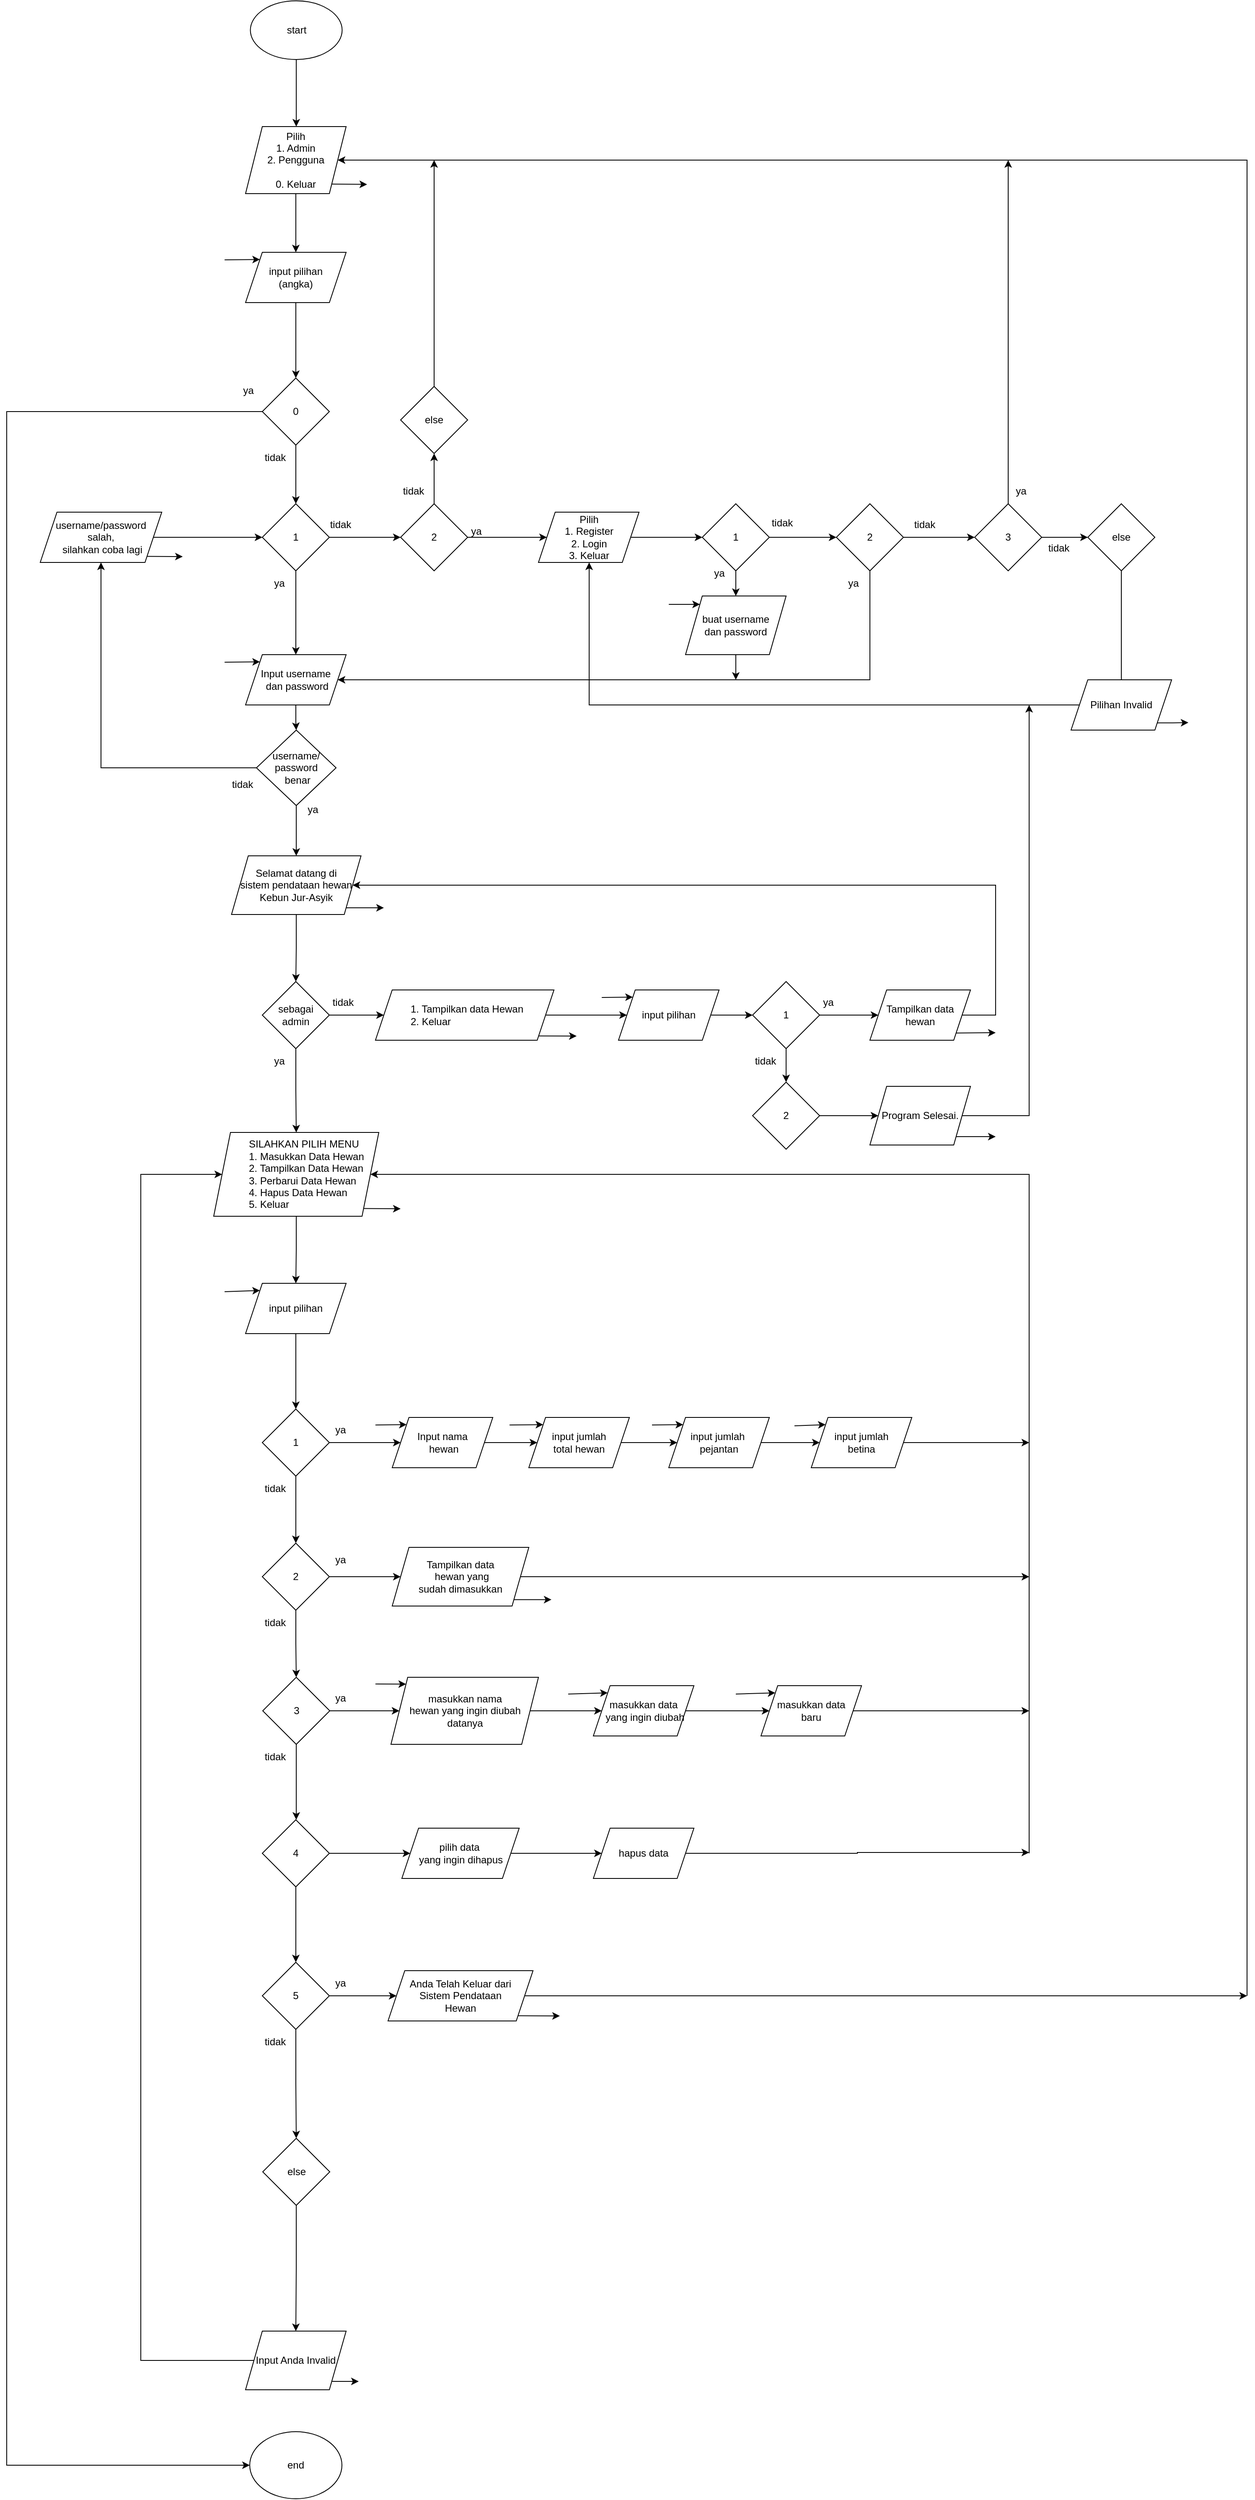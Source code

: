 <mxfile version="24.7.17">
  <diagram name="Page-1" id="kkflHRJkbuxvvdrmPZgk">
    <mxGraphModel dx="2150" dy="2135" grid="1" gridSize="10" guides="1" tooltips="1" connect="1" arrows="1" fold="1" page="1" pageScale="1" pageWidth="850" pageHeight="1100" math="0" shadow="0">
      <root>
        <mxCell id="0" />
        <mxCell id="1" parent="0" />
        <mxCell id="dtfhshL-D1OWp4Bj5PZu-5" value="" style="edgeStyle=orthogonalEdgeStyle;rounded=0;orthogonalLoop=1;jettySize=auto;html=1;exitX=1;exitY=0.5;exitDx=0;exitDy=0;entryX=0;entryY=0.5;entryDx=0;entryDy=0;" parent="1" source="dtfhshL-D1OWp4Bj5PZu-15" target="C1_euyFeqPWgibXLm8NW-5" edge="1">
          <mxGeometry relative="1" as="geometry">
            <mxPoint x="465.5" y="160" as="sourcePoint" />
            <mxPoint x="580" y="190" as="targetPoint" />
          </mxGeometry>
        </mxCell>
        <mxCell id="dtfhshL-D1OWp4Bj5PZu-14" value="" style="edgeStyle=orthogonalEdgeStyle;rounded=0;orthogonalLoop=1;jettySize=auto;html=1;" parent="1" source="dtfhshL-D1OWp4Bj5PZu-8" target="dtfhshL-D1OWp4Bj5PZu-13" edge="1">
          <mxGeometry relative="1" as="geometry" />
        </mxCell>
        <mxCell id="dtfhshL-D1OWp4Bj5PZu-8" value="Input username&lt;div&gt;&lt;span style=&quot;background-color: initial;&quot;&gt;&amp;nbsp;dan password&lt;/span&gt;&lt;br&gt;&lt;/div&gt;" style="shape=parallelogram;perimeter=parallelogramPerimeter;whiteSpace=wrap;html=1;fixedSize=1;" parent="1" vertex="1">
          <mxGeometry x="365" y="-120" width="120" height="60" as="geometry" />
        </mxCell>
        <mxCell id="dtfhshL-D1OWp4Bj5PZu-9" value="" style="endArrow=classic;html=1;rounded=0;exitX=0.5;exitY=1;exitDx=0;exitDy=0;" parent="1" source="dtfhshL-D1OWp4Bj5PZu-15" target="dtfhshL-D1OWp4Bj5PZu-8" edge="1">
          <mxGeometry width="50" height="50" relative="1" as="geometry">
            <mxPoint x="425.5" y="200" as="sourcePoint" />
            <mxPoint x="450" y="190" as="targetPoint" />
          </mxGeometry>
        </mxCell>
        <mxCell id="dtfhshL-D1OWp4Bj5PZu-10" value="tidak" style="text;html=1;align=center;verticalAlign=middle;resizable=0;points=[];autosize=1;strokeColor=none;fillColor=none;" parent="1" vertex="1">
          <mxGeometry x="452.5" y="-290" width="50" height="30" as="geometry" />
        </mxCell>
        <mxCell id="dtfhshL-D1OWp4Bj5PZu-12" value="" style="endArrow=classic;html=1;rounded=0;entryX=0;entryY=0;entryDx=0;entryDy=0;" parent="1" target="dtfhshL-D1OWp4Bj5PZu-8" edge="1">
          <mxGeometry width="50" height="50" relative="1" as="geometry">
            <mxPoint x="340" y="-111" as="sourcePoint" />
            <mxPoint x="370" y="270" as="targetPoint" />
          </mxGeometry>
        </mxCell>
        <mxCell id="dtfhshL-D1OWp4Bj5PZu-13" value="username/&lt;div&gt;&lt;span style=&quot;background-color: initial;&quot;&gt;password&lt;/span&gt;&lt;/div&gt;&lt;div&gt;&lt;span style=&quot;background-color: initial;&quot;&gt;&amp;nbsp;benar&lt;/span&gt;&lt;/div&gt;" style="rhombus;whiteSpace=wrap;html=1;" parent="1" vertex="1">
          <mxGeometry x="378" y="-30" width="95" height="90" as="geometry" />
        </mxCell>
        <mxCell id="dtfhshL-D1OWp4Bj5PZu-16" value="ya" style="text;html=1;align=center;verticalAlign=middle;resizable=0;points=[];autosize=1;strokeColor=none;fillColor=none;" parent="1" vertex="1">
          <mxGeometry x="385" y="-220" width="40" height="30" as="geometry" />
        </mxCell>
        <mxCell id="yA7HZ91JMAjYLebNQA0N-108" style="edgeStyle=elbowEdgeStyle;rounded=0;orthogonalLoop=1;jettySize=auto;html=1;exitX=0.5;exitY=1;exitDx=0;exitDy=0;" parent="1" source="dtfhshL-D1OWp4Bj5PZu-21" edge="1">
          <mxGeometry relative="1" as="geometry">
            <mxPoint x="950" y="-90" as="targetPoint" />
          </mxGeometry>
        </mxCell>
        <mxCell id="dtfhshL-D1OWp4Bj5PZu-21" value="buat username&lt;div&gt;dan password&lt;/div&gt;" style="shape=parallelogram;perimeter=parallelogramPerimeter;whiteSpace=wrap;html=1;fixedSize=1;" parent="1" vertex="1">
          <mxGeometry x="890" y="-190" width="120" height="70" as="geometry" />
        </mxCell>
        <mxCell id="yA7HZ91JMAjYLebNQA0N-27" style="edgeStyle=elbowEdgeStyle;rounded=0;orthogonalLoop=1;jettySize=auto;html=1;exitX=0.5;exitY=1;exitDx=0;exitDy=0;entryX=0.5;entryY=0;entryDx=0;entryDy=0;" parent="1" source="dtfhshL-D1OWp4Bj5PZu-24" target="yA7HZ91JMAjYLebNQA0N-24" edge="1">
          <mxGeometry relative="1" as="geometry" />
        </mxCell>
        <mxCell id="dtfhshL-D1OWp4Bj5PZu-24" value="start" style="ellipse;whiteSpace=wrap;html=1;" parent="1" vertex="1">
          <mxGeometry x="370.75" y="-900" width="109.5" height="70" as="geometry" />
        </mxCell>
        <mxCell id="dtfhshL-D1OWp4Bj5PZu-25" value="" style="endArrow=classic;html=1;rounded=0;exitX=0;exitY=0.5;exitDx=0;exitDy=0;edgeStyle=orthogonalEdgeStyle;entryX=0.5;entryY=1;entryDx=0;entryDy=0;" parent="1" source="dtfhshL-D1OWp4Bj5PZu-13" target="dtfhshL-D1OWp4Bj5PZu-34" edge="1">
          <mxGeometry width="50" height="50" relative="1" as="geometry">
            <mxPoint x="400" y="340" as="sourcePoint" />
            <mxPoint x="190" y="425" as="targetPoint" />
          </mxGeometry>
        </mxCell>
        <mxCell id="dtfhshL-D1OWp4Bj5PZu-27" value="tidak" style="text;html=1;align=center;verticalAlign=middle;resizable=0;points=[];autosize=1;strokeColor=none;fillColor=none;" parent="1" vertex="1">
          <mxGeometry x="335.5" y="20" width="50" height="30" as="geometry" />
        </mxCell>
        <mxCell id="dtfhshL-D1OWp4Bj5PZu-28" value="" style="endArrow=classic;html=1;rounded=0;exitX=0.5;exitY=1;exitDx=0;exitDy=0;entryX=0.5;entryY=0;entryDx=0;entryDy=0;" parent="1" source="dtfhshL-D1OWp4Bj5PZu-13" target="dtfhshL-D1OWp4Bj5PZu-38" edge="1">
          <mxGeometry width="50" height="50" relative="1" as="geometry">
            <mxPoint x="400" y="440" as="sourcePoint" />
            <mxPoint x="426" y="520" as="targetPoint" />
          </mxGeometry>
        </mxCell>
        <mxCell id="dtfhshL-D1OWp4Bj5PZu-29" value="ya" style="text;html=1;align=center;verticalAlign=middle;resizable=0;points=[];autosize=1;strokeColor=none;fillColor=none;" parent="1" vertex="1">
          <mxGeometry x="425" y="50" width="40" height="30" as="geometry" />
        </mxCell>
        <mxCell id="dtfhshL-D1OWp4Bj5PZu-32" value="" style="endArrow=classic;html=1;rounded=0;entryX=0;entryY=0;entryDx=0;entryDy=0;" parent="1" target="dtfhshL-D1OWp4Bj5PZu-21" edge="1">
          <mxGeometry width="50" height="50" relative="1" as="geometry">
            <mxPoint x="870" y="-180" as="sourcePoint" />
            <mxPoint x="450" y="290" as="targetPoint" />
          </mxGeometry>
        </mxCell>
        <mxCell id="dtfhshL-D1OWp4Bj5PZu-35" style="edgeStyle=orthogonalEdgeStyle;rounded=0;orthogonalLoop=1;jettySize=auto;html=1;exitX=1;exitY=0.5;exitDx=0;exitDy=0;entryX=0;entryY=0.5;entryDx=0;entryDy=0;" parent="1" source="dtfhshL-D1OWp4Bj5PZu-34" target="dtfhshL-D1OWp4Bj5PZu-15" edge="1">
          <mxGeometry relative="1" as="geometry" />
        </mxCell>
        <mxCell id="dtfhshL-D1OWp4Bj5PZu-34" value="username/password salah,&lt;div&gt;&amp;nbsp;silahkan coba lagi&lt;/div&gt;" style="shape=parallelogram;perimeter=parallelogramPerimeter;whiteSpace=wrap;html=1;fixedSize=1;" parent="1" vertex="1">
          <mxGeometry x="120" y="-290" width="145" height="60" as="geometry" />
        </mxCell>
        <mxCell id="dtfhshL-D1OWp4Bj5PZu-37" value="" style="endArrow=classic;html=1;rounded=0;exitX=1;exitY=1;exitDx=0;exitDy=0;" parent="1" source="dtfhshL-D1OWp4Bj5PZu-34" edge="1">
          <mxGeometry width="50" height="50" relative="1" as="geometry">
            <mxPoint x="400" y="340" as="sourcePoint" />
            <mxPoint x="290" y="-237" as="targetPoint" />
          </mxGeometry>
        </mxCell>
        <mxCell id="dtfhshL-D1OWp4Bj5PZu-54" style="edgeStyle=orthogonalEdgeStyle;rounded=0;orthogonalLoop=1;jettySize=auto;html=1;exitX=0.5;exitY=1;exitDx=0;exitDy=0;entryX=0.5;entryY=0;entryDx=0;entryDy=0;" parent="1" source="dtfhshL-D1OWp4Bj5PZu-38" target="dtfhshL-D1OWp4Bj5PZu-53" edge="1">
          <mxGeometry relative="1" as="geometry" />
        </mxCell>
        <mxCell id="yA7HZ91JMAjYLebNQA0N-48" style="edgeStyle=elbowEdgeStyle;rounded=0;orthogonalLoop=1;jettySize=auto;html=1;exitX=1;exitY=1;exitDx=0;exitDy=0;" parent="1" source="dtfhshL-D1OWp4Bj5PZu-38" edge="1">
          <mxGeometry relative="1" as="geometry">
            <mxPoint x="530" y="182" as="targetPoint" />
          </mxGeometry>
        </mxCell>
        <mxCell id="dtfhshL-D1OWp4Bj5PZu-38" value="Selamat datang di&lt;div&gt;sistem pendataan&amp;nbsp;&lt;span style=&quot;background-color: initial;&quot;&gt;hewan Kebun Jur-Asyik&lt;/span&gt;&lt;/div&gt;" style="shape=parallelogram;perimeter=parallelogramPerimeter;whiteSpace=wrap;html=1;fixedSize=1;" parent="1" vertex="1">
          <mxGeometry x="348.25" y="120" width="154.5" height="70" as="geometry" />
        </mxCell>
        <mxCell id="dtfhshL-D1OWp4Bj5PZu-44" style="edgeStyle=orthogonalEdgeStyle;rounded=0;orthogonalLoop=1;jettySize=auto;html=1;exitX=0.5;exitY=1;exitDx=0;exitDy=0;entryX=0.5;entryY=0;entryDx=0;entryDy=0;" parent="1" source="dtfhshL-D1OWp4Bj5PZu-41" target="feJUysVBaDyxndWQx8B6-2" edge="1">
          <mxGeometry relative="1" as="geometry">
            <mxPoint x="425" y="910" as="targetPoint" />
          </mxGeometry>
        </mxCell>
        <mxCell id="dtfhshL-D1OWp4Bj5PZu-41" value="&lt;blockquote style=&quot;margin: 0 0 0 40px; border: none; padding: 0px;&quot;&gt;&lt;span style=&quot;background-color: initial;&quot;&gt;SILAHKAN PILIH MENU&lt;/span&gt;&lt;/blockquote&gt;&lt;blockquote style=&quot;margin: 0 0 0 40px; border: none; padding: 0px;&quot;&gt;&lt;span style=&quot;background-color: initial;&quot;&gt;1. Masukkan Data Hewan&lt;br&gt;&lt;/span&gt;&lt;span style=&quot;background-color: initial;&quot;&gt;2. Tampilkan Data Hewan&lt;br&gt;&lt;/span&gt;&lt;span style=&quot;background-color: initial;&quot;&gt;3. Perbarui Data Hewan&lt;br&gt;&lt;/span&gt;&lt;span style=&quot;background-color: initial;&quot;&gt;4. Hapus Data Hewan&lt;/span&gt;&lt;div&gt;5. Keluar&lt;/div&gt;&lt;/blockquote&gt;" style="shape=parallelogram;perimeter=parallelogramPerimeter;whiteSpace=wrap;html=1;fixedSize=1;align=left;" parent="1" vertex="1">
          <mxGeometry x="327" y="450" width="197" height="100" as="geometry" />
        </mxCell>
        <mxCell id="dtfhshL-D1OWp4Bj5PZu-46" style="edgeStyle=orthogonalEdgeStyle;rounded=0;orthogonalLoop=1;jettySize=auto;html=1;exitX=0.5;exitY=1;exitDx=0;exitDy=0;entryX=0.5;entryY=0;entryDx=0;entryDy=0;" parent="1" source="dtfhshL-D1OWp4Bj5PZu-43" target="dtfhshL-D1OWp4Bj5PZu-45" edge="1">
          <mxGeometry relative="1" as="geometry" />
        </mxCell>
        <mxCell id="dtfhshL-D1OWp4Bj5PZu-67" style="edgeStyle=orthogonalEdgeStyle;rounded=0;orthogonalLoop=1;jettySize=auto;html=1;exitX=1;exitY=0.5;exitDx=0;exitDy=0;entryX=0;entryY=0.5;entryDx=0;entryDy=0;" parent="1" source="dtfhshL-D1OWp4Bj5PZu-43" target="dtfhshL-D1OWp4Bj5PZu-70" edge="1">
          <mxGeometry relative="1" as="geometry">
            <mxPoint x="530" y="1020" as="targetPoint" />
          </mxGeometry>
        </mxCell>
        <mxCell id="dtfhshL-D1OWp4Bj5PZu-43" value="1" style="rhombus;whiteSpace=wrap;html=1;" parent="1" vertex="1">
          <mxGeometry x="385" y="780" width="80" height="80" as="geometry" />
        </mxCell>
        <mxCell id="dtfhshL-D1OWp4Bj5PZu-48" style="edgeStyle=orthogonalEdgeStyle;rounded=0;orthogonalLoop=1;jettySize=auto;html=1;exitX=0.5;exitY=1;exitDx=0;exitDy=0;entryX=0.5;entryY=0;entryDx=0;entryDy=0;" parent="1" source="dtfhshL-D1OWp4Bj5PZu-45" target="dtfhshL-D1OWp4Bj5PZu-47" edge="1">
          <mxGeometry relative="1" as="geometry" />
        </mxCell>
        <mxCell id="dtfhshL-D1OWp4Bj5PZu-83" style="edgeStyle=orthogonalEdgeStyle;rounded=0;orthogonalLoop=1;jettySize=auto;html=1;exitX=1;exitY=0.5;exitDx=0;exitDy=0;entryX=0;entryY=0.5;entryDx=0;entryDy=0;" parent="1" source="dtfhshL-D1OWp4Bj5PZu-45" target="dtfhshL-D1OWp4Bj5PZu-82" edge="1">
          <mxGeometry relative="1" as="geometry" />
        </mxCell>
        <mxCell id="dtfhshL-D1OWp4Bj5PZu-45" value="2" style="rhombus;whiteSpace=wrap;html=1;" parent="1" vertex="1">
          <mxGeometry x="385" y="940" width="80" height="80" as="geometry" />
        </mxCell>
        <mxCell id="dtfhshL-D1OWp4Bj5PZu-89" style="edgeStyle=orthogonalEdgeStyle;rounded=0;orthogonalLoop=1;jettySize=auto;html=1;exitX=1;exitY=0.5;exitDx=0;exitDy=0;entryX=0;entryY=0.5;entryDx=0;entryDy=0;" parent="1" source="dtfhshL-D1OWp4Bj5PZu-47" target="dtfhshL-D1OWp4Bj5PZu-88" edge="1">
          <mxGeometry relative="1" as="geometry" />
        </mxCell>
        <mxCell id="yA7HZ91JMAjYLebNQA0N-61" style="edgeStyle=elbowEdgeStyle;rounded=0;orthogonalLoop=1;jettySize=auto;html=1;exitX=0.5;exitY=1;exitDx=0;exitDy=0;entryX=0.5;entryY=0;entryDx=0;entryDy=0;" parent="1" source="dtfhshL-D1OWp4Bj5PZu-47" target="yA7HZ91JMAjYLebNQA0N-60" edge="1">
          <mxGeometry relative="1" as="geometry" />
        </mxCell>
        <mxCell id="dtfhshL-D1OWp4Bj5PZu-47" value="3" style="rhombus;whiteSpace=wrap;html=1;" parent="1" vertex="1">
          <mxGeometry x="385.5" y="1100" width="80" height="80" as="geometry" />
        </mxCell>
        <mxCell id="dtfhshL-D1OWp4Bj5PZu-52" style="edgeStyle=orthogonalEdgeStyle;rounded=0;orthogonalLoop=1;jettySize=auto;html=1;exitX=0.5;exitY=1;exitDx=0;exitDy=0;entryX=0.5;entryY=0;entryDx=0;entryDy=0;" parent="1" source="dtfhshL-D1OWp4Bj5PZu-49" target="dtfhshL-D1OWp4Bj5PZu-51" edge="1">
          <mxGeometry relative="1" as="geometry" />
        </mxCell>
        <mxCell id="dtfhshL-D1OWp4Bj5PZu-99" style="edgeStyle=orthogonalEdgeStyle;rounded=0;orthogonalLoop=1;jettySize=auto;html=1;exitX=1;exitY=0.5;exitDx=0;exitDy=0;entryX=0;entryY=0.5;entryDx=0;entryDy=0;" parent="1" source="dtfhshL-D1OWp4Bj5PZu-49" target="dtfhshL-D1OWp4Bj5PZu-98" edge="1">
          <mxGeometry relative="1" as="geometry" />
        </mxCell>
        <mxCell id="dtfhshL-D1OWp4Bj5PZu-49" value="5" style="rhombus;whiteSpace=wrap;html=1;" parent="1" vertex="1">
          <mxGeometry x="385" y="1440" width="80" height="80" as="geometry" />
        </mxCell>
        <mxCell id="yA7HZ91JMAjYLebNQA0N-7" style="edgeStyle=elbowEdgeStyle;rounded=0;orthogonalLoop=1;jettySize=auto;elbow=vertical;html=1;exitX=0.5;exitY=1;exitDx=0;exitDy=0;entryX=0.5;entryY=0;entryDx=0;entryDy=0;" parent="1" source="dtfhshL-D1OWp4Bj5PZu-51" target="dtfhshL-D1OWp4Bj5PZu-62" edge="1">
          <mxGeometry relative="1" as="geometry" />
        </mxCell>
        <mxCell id="dtfhshL-D1OWp4Bj5PZu-51" value="else" style="rhombus;whiteSpace=wrap;html=1;" parent="1" vertex="1">
          <mxGeometry x="385.5" y="1650" width="80" height="80" as="geometry" />
        </mxCell>
        <mxCell id="dtfhshL-D1OWp4Bj5PZu-55" style="edgeStyle=orthogonalEdgeStyle;rounded=0;orthogonalLoop=1;jettySize=auto;html=1;exitX=0.5;exitY=1;exitDx=0;exitDy=0;entryX=0.5;entryY=0;entryDx=0;entryDy=0;" parent="1" source="dtfhshL-D1OWp4Bj5PZu-53" target="dtfhshL-D1OWp4Bj5PZu-41" edge="1">
          <mxGeometry relative="1" as="geometry" />
        </mxCell>
        <mxCell id="F_siATPpNtPt2_4caLO3-2" style="edgeStyle=orthogonalEdgeStyle;rounded=0;orthogonalLoop=1;jettySize=auto;html=1;exitX=1;exitY=0.5;exitDx=0;exitDy=0;entryX=0;entryY=0.5;entryDx=0;entryDy=0;" parent="1" source="dtfhshL-D1OWp4Bj5PZu-53" target="F_siATPpNtPt2_4caLO3-1" edge="1">
          <mxGeometry relative="1" as="geometry" />
        </mxCell>
        <mxCell id="dtfhshL-D1OWp4Bj5PZu-53" value="sebagai admin" style="rhombus;whiteSpace=wrap;html=1;" parent="1" vertex="1">
          <mxGeometry x="385" y="270" width="80" height="80" as="geometry" />
        </mxCell>
        <mxCell id="dtfhshL-D1OWp4Bj5PZu-56" value="ya" style="text;html=1;align=center;verticalAlign=middle;resizable=0;points=[];autosize=1;strokeColor=none;fillColor=none;" parent="1" vertex="1">
          <mxGeometry x="385" y="350" width="40" height="30" as="geometry" />
        </mxCell>
        <mxCell id="dtfhshL-D1OWp4Bj5PZu-57" value="tidak" style="text;html=1;align=center;verticalAlign=middle;resizable=0;points=[];autosize=1;strokeColor=none;fillColor=none;" parent="1" vertex="1">
          <mxGeometry x="455.5" y="280" width="50" height="30" as="geometry" />
        </mxCell>
        <mxCell id="dtfhshL-D1OWp4Bj5PZu-58" value="" style="endArrow=classic;html=1;rounded=0;exitX=1;exitY=1;exitDx=0;exitDy=0;" parent="1" source="dtfhshL-D1OWp4Bj5PZu-41" edge="1">
          <mxGeometry width="50" height="50" relative="1" as="geometry">
            <mxPoint x="400" y="740" as="sourcePoint" />
            <mxPoint x="550" y="541" as="targetPoint" />
          </mxGeometry>
        </mxCell>
        <mxCell id="aMdvFnou5WmcNLCMXQcz-4" style="edgeStyle=orthogonalEdgeStyle;rounded=0;orthogonalLoop=1;jettySize=auto;html=1;exitX=0;exitY=0.5;exitDx=0;exitDy=0;entryX=0;entryY=0.5;entryDx=0;entryDy=0;" edge="1" parent="1" source="dtfhshL-D1OWp4Bj5PZu-62" target="dtfhshL-D1OWp4Bj5PZu-41">
          <mxGeometry relative="1" as="geometry">
            <Array as="points">
              <mxPoint x="240" y="1915" />
              <mxPoint x="240" y="500" />
            </Array>
          </mxGeometry>
        </mxCell>
        <mxCell id="dtfhshL-D1OWp4Bj5PZu-62" value="Input Anda Invalid" style="shape=parallelogram;perimeter=parallelogramPerimeter;whiteSpace=wrap;html=1;fixedSize=1;" parent="1" vertex="1">
          <mxGeometry x="365" y="1880" width="120" height="70" as="geometry" />
        </mxCell>
        <mxCell id="dtfhshL-D1OWp4Bj5PZu-66" value="end" style="ellipse;whiteSpace=wrap;html=1;" parent="1" vertex="1">
          <mxGeometry x="370" y="2000" width="110" height="80" as="geometry" />
        </mxCell>
        <mxCell id="dtfhshL-D1OWp4Bj5PZu-69" value="tidak" style="text;html=1;align=center;verticalAlign=middle;resizable=0;points=[];autosize=1;strokeColor=none;fillColor=none;" parent="1" vertex="1">
          <mxGeometry x="375" y="860" width="50" height="30" as="geometry" />
        </mxCell>
        <mxCell id="dtfhshL-D1OWp4Bj5PZu-73" style="edgeStyle=orthogonalEdgeStyle;rounded=0;orthogonalLoop=1;jettySize=auto;html=1;exitX=1;exitY=0.5;exitDx=0;exitDy=0;entryX=0;entryY=0.5;entryDx=0;entryDy=0;" parent="1" source="dtfhshL-D1OWp4Bj5PZu-70" target="dtfhshL-D1OWp4Bj5PZu-72" edge="1">
          <mxGeometry relative="1" as="geometry" />
        </mxCell>
        <mxCell id="dtfhshL-D1OWp4Bj5PZu-70" value="Input nama&lt;div&gt;&amp;nbsp;hewan&lt;/div&gt;" style="shape=parallelogram;perimeter=parallelogramPerimeter;whiteSpace=wrap;html=1;fixedSize=1;" parent="1" vertex="1">
          <mxGeometry x="540" y="790" width="120" height="60" as="geometry" />
        </mxCell>
        <mxCell id="dtfhshL-D1OWp4Bj5PZu-71" value="" style="endArrow=classic;html=1;rounded=0;entryX=0;entryY=0;entryDx=0;entryDy=0;" parent="1" target="dtfhshL-D1OWp4Bj5PZu-70" edge="1">
          <mxGeometry width="50" height="50" relative="1" as="geometry">
            <mxPoint x="520" y="799" as="sourcePoint" />
            <mxPoint x="570" y="990" as="targetPoint" />
          </mxGeometry>
        </mxCell>
        <mxCell id="dtfhshL-D1OWp4Bj5PZu-75" style="edgeStyle=orthogonalEdgeStyle;rounded=0;orthogonalLoop=1;jettySize=auto;html=1;exitX=1;exitY=0.5;exitDx=0;exitDy=0;entryX=0;entryY=0.5;entryDx=0;entryDy=0;" parent="1" source="dtfhshL-D1OWp4Bj5PZu-72" target="dtfhshL-D1OWp4Bj5PZu-74" edge="1">
          <mxGeometry relative="1" as="geometry" />
        </mxCell>
        <mxCell id="dtfhshL-D1OWp4Bj5PZu-72" value="input jumlah&lt;div&gt;total hewan&lt;/div&gt;" style="shape=parallelogram;perimeter=parallelogramPerimeter;whiteSpace=wrap;html=1;fixedSize=1;" parent="1" vertex="1">
          <mxGeometry x="703" y="790" width="120" height="60" as="geometry" />
        </mxCell>
        <mxCell id="dtfhshL-D1OWp4Bj5PZu-79" style="edgeStyle=orthogonalEdgeStyle;rounded=0;orthogonalLoop=1;jettySize=auto;html=1;exitX=1;exitY=0.5;exitDx=0;exitDy=0;entryX=0;entryY=0.5;entryDx=0;entryDy=0;" parent="1" source="dtfhshL-D1OWp4Bj5PZu-74" target="dtfhshL-D1OWp4Bj5PZu-78" edge="1">
          <mxGeometry relative="1" as="geometry" />
        </mxCell>
        <mxCell id="dtfhshL-D1OWp4Bj5PZu-74" value="input jumlah&amp;nbsp;&lt;div&gt;pejantan&lt;/div&gt;" style="shape=parallelogram;perimeter=parallelogramPerimeter;whiteSpace=wrap;html=1;fixedSize=1;" parent="1" vertex="1">
          <mxGeometry x="870" y="790" width="120" height="60" as="geometry" />
        </mxCell>
        <mxCell id="dtfhshL-D1OWp4Bj5PZu-76" value="" style="endArrow=classic;html=1;rounded=0;entryX=0;entryY=0;entryDx=0;entryDy=0;" parent="1" target="dtfhshL-D1OWp4Bj5PZu-72" edge="1">
          <mxGeometry width="50" height="50" relative="1" as="geometry">
            <mxPoint x="680" y="799" as="sourcePoint" />
            <mxPoint x="580" y="1090" as="targetPoint" />
          </mxGeometry>
        </mxCell>
        <mxCell id="dtfhshL-D1OWp4Bj5PZu-77" value="" style="endArrow=classic;html=1;rounded=0;entryX=0;entryY=0;entryDx=0;entryDy=0;" parent="1" target="dtfhshL-D1OWp4Bj5PZu-74" edge="1">
          <mxGeometry width="50" height="50" relative="1" as="geometry">
            <mxPoint x="850" y="799" as="sourcePoint" />
            <mxPoint x="580" y="1090" as="targetPoint" />
          </mxGeometry>
        </mxCell>
        <mxCell id="yA7HZ91JMAjYLebNQA0N-47" style="edgeStyle=elbowEdgeStyle;rounded=0;orthogonalLoop=1;jettySize=auto;html=1;exitX=1;exitY=0.5;exitDx=0;exitDy=0;" parent="1" source="dtfhshL-D1OWp4Bj5PZu-78" edge="1">
          <mxGeometry relative="1" as="geometry">
            <mxPoint x="1300" y="820" as="targetPoint" />
          </mxGeometry>
        </mxCell>
        <mxCell id="dtfhshL-D1OWp4Bj5PZu-78" value="input jumlah&lt;div&gt;betina&lt;/div&gt;" style="shape=parallelogram;perimeter=parallelogramPerimeter;whiteSpace=wrap;html=1;fixedSize=1;" parent="1" vertex="1">
          <mxGeometry x="1040" y="790" width="120" height="60" as="geometry" />
        </mxCell>
        <mxCell id="dtfhshL-D1OWp4Bj5PZu-80" value="" style="endArrow=classic;html=1;rounded=0;entryX=0;entryY=0;entryDx=0;entryDy=0;" parent="1" target="dtfhshL-D1OWp4Bj5PZu-78" edge="1">
          <mxGeometry width="50" height="50" relative="1" as="geometry">
            <mxPoint x="1020" y="800" as="sourcePoint" />
            <mxPoint x="580" y="1090" as="targetPoint" />
          </mxGeometry>
        </mxCell>
        <mxCell id="yA7HZ91JMAjYLebNQA0N-12" style="edgeStyle=elbowEdgeStyle;rounded=0;orthogonalLoop=1;jettySize=auto;elbow=vertical;html=1;exitX=1;exitY=0.5;exitDx=0;exitDy=0;" parent="1" source="dtfhshL-D1OWp4Bj5PZu-82" edge="1">
          <mxGeometry relative="1" as="geometry">
            <mxPoint x="1300" y="980" as="targetPoint" />
          </mxGeometry>
        </mxCell>
        <mxCell id="yA7HZ91JMAjYLebNQA0N-59" style="edgeStyle=elbowEdgeStyle;rounded=0;orthogonalLoop=1;jettySize=auto;html=1;exitX=1;exitY=1;exitDx=0;exitDy=0;" parent="1" source="dtfhshL-D1OWp4Bj5PZu-82" edge="1">
          <mxGeometry relative="1" as="geometry">
            <mxPoint x="730" y="1007.364" as="targetPoint" />
          </mxGeometry>
        </mxCell>
        <mxCell id="dtfhshL-D1OWp4Bj5PZu-82" value="Tampilkan data&lt;div&gt;&amp;nbsp;hewan yang&lt;/div&gt;&lt;div&gt;sudah dimasukkan&lt;/div&gt;" style="shape=parallelogram;perimeter=parallelogramPerimeter;whiteSpace=wrap;html=1;fixedSize=1;" parent="1" vertex="1">
          <mxGeometry x="540" y="945" width="163" height="70" as="geometry" />
        </mxCell>
        <mxCell id="dtfhshL-D1OWp4Bj5PZu-86" value="ya" style="text;html=1;align=center;verticalAlign=middle;resizable=0;points=[];autosize=1;strokeColor=none;fillColor=none;" parent="1" vertex="1">
          <mxGeometry x="457.5" y="945" width="40" height="30" as="geometry" />
        </mxCell>
        <mxCell id="dtfhshL-D1OWp4Bj5PZu-87" value="tidak" style="text;html=1;align=center;verticalAlign=middle;resizable=0;points=[];autosize=1;strokeColor=none;fillColor=none;" parent="1" vertex="1">
          <mxGeometry x="375" y="1020" width="50" height="30" as="geometry" />
        </mxCell>
        <mxCell id="dtfhshL-D1OWp4Bj5PZu-106" style="edgeStyle=orthogonalEdgeStyle;rounded=0;orthogonalLoop=1;jettySize=auto;html=1;exitX=1;exitY=0.5;exitDx=0;exitDy=0;entryX=0;entryY=0.5;entryDx=0;entryDy=0;" parent="1" source="dtfhshL-D1OWp4Bj5PZu-88" target="dtfhshL-D1OWp4Bj5PZu-104" edge="1">
          <mxGeometry relative="1" as="geometry" />
        </mxCell>
        <mxCell id="dtfhshL-D1OWp4Bj5PZu-88" value="masukkan nama&lt;div&gt;hewan yang ingin diubah&lt;/div&gt;&lt;div&gt;datanya&lt;/div&gt;" style="shape=parallelogram;perimeter=parallelogramPerimeter;whiteSpace=wrap;html=1;fixedSize=1;" parent="1" vertex="1">
          <mxGeometry x="538.5" y="1100" width="176" height="80" as="geometry" />
        </mxCell>
        <mxCell id="dtfhshL-D1OWp4Bj5PZu-90" value="ya" style="text;html=1;align=center;verticalAlign=middle;resizable=0;points=[];autosize=1;strokeColor=none;fillColor=none;" parent="1" vertex="1">
          <mxGeometry x="457.5" y="1110" width="40" height="30" as="geometry" />
        </mxCell>
        <mxCell id="dtfhshL-D1OWp4Bj5PZu-91" value="tidak" style="text;html=1;align=center;verticalAlign=middle;resizable=0;points=[];autosize=1;strokeColor=none;fillColor=none;" parent="1" vertex="1">
          <mxGeometry x="375" y="1180" width="50" height="30" as="geometry" />
        </mxCell>
        <mxCell id="dtfhshL-D1OWp4Bj5PZu-93" value="" style="endArrow=classic;html=1;rounded=0;exitX=1;exitY=1;exitDx=0;exitDy=0;" parent="1" source="dtfhshL-D1OWp4Bj5PZu-62" edge="1">
          <mxGeometry width="50" height="50" relative="1" as="geometry">
            <mxPoint x="530" y="1440" as="sourcePoint" />
            <mxPoint x="500" y="1940" as="targetPoint" />
          </mxGeometry>
        </mxCell>
        <mxCell id="yA7HZ91JMAjYLebNQA0N-17" style="edgeStyle=elbowEdgeStyle;rounded=0;orthogonalLoop=1;jettySize=auto;elbow=vertical;html=1;exitX=1;exitY=1;exitDx=0;exitDy=0;" parent="1" source="dtfhshL-D1OWp4Bj5PZu-98" edge="1">
          <mxGeometry relative="1" as="geometry">
            <mxPoint x="740" y="1504" as="targetPoint" />
          </mxGeometry>
        </mxCell>
        <mxCell id="yA7HZ91JMAjYLebNQA0N-112" style="edgeStyle=elbowEdgeStyle;rounded=0;orthogonalLoop=1;jettySize=auto;html=1;exitX=1;exitY=0.5;exitDx=0;exitDy=0;" parent="1" source="dtfhshL-D1OWp4Bj5PZu-98" edge="1">
          <mxGeometry relative="1" as="geometry">
            <mxPoint x="1560" y="1480" as="targetPoint" />
          </mxGeometry>
        </mxCell>
        <mxCell id="dtfhshL-D1OWp4Bj5PZu-98" value="Anda Telah Keluar dari&lt;div&gt;Sistem Pendataan&lt;/div&gt;&lt;div&gt;Hewan&lt;/div&gt;" style="shape=parallelogram;perimeter=parallelogramPerimeter;whiteSpace=wrap;html=1;fixedSize=1;" parent="1" vertex="1">
          <mxGeometry x="535" y="1450" width="173" height="60" as="geometry" />
        </mxCell>
        <mxCell id="dtfhshL-D1OWp4Bj5PZu-107" style="edgeStyle=orthogonalEdgeStyle;rounded=0;orthogonalLoop=1;jettySize=auto;html=1;exitX=1;exitY=0.5;exitDx=0;exitDy=0;entryX=0;entryY=0.5;entryDx=0;entryDy=0;" parent="1" source="dtfhshL-D1OWp4Bj5PZu-104" target="dtfhshL-D1OWp4Bj5PZu-105" edge="1">
          <mxGeometry relative="1" as="geometry" />
        </mxCell>
        <mxCell id="dtfhshL-D1OWp4Bj5PZu-104" value="masukkan data&lt;div&gt;&amp;nbsp;yang ingin diubah&lt;/div&gt;" style="shape=parallelogram;perimeter=parallelogramPerimeter;whiteSpace=wrap;html=1;fixedSize=1;" parent="1" vertex="1">
          <mxGeometry x="780" y="1110" width="120" height="60" as="geometry" />
        </mxCell>
        <mxCell id="yA7HZ91JMAjYLebNQA0N-13" style="edgeStyle=elbowEdgeStyle;rounded=0;orthogonalLoop=1;jettySize=auto;elbow=vertical;html=1;exitX=1;exitY=0.5;exitDx=0;exitDy=0;" parent="1" source="dtfhshL-D1OWp4Bj5PZu-105" edge="1">
          <mxGeometry relative="1" as="geometry">
            <mxPoint x="1300" y="1140" as="targetPoint" />
          </mxGeometry>
        </mxCell>
        <mxCell id="dtfhshL-D1OWp4Bj5PZu-105" value="masukkan data&lt;div&gt;baru&lt;/div&gt;" style="shape=parallelogram;perimeter=parallelogramPerimeter;whiteSpace=wrap;html=1;fixedSize=1;" parent="1" vertex="1">
          <mxGeometry x="980" y="1110" width="120" height="60" as="geometry" />
        </mxCell>
        <mxCell id="dtfhshL-D1OWp4Bj5PZu-109" value="" style="endArrow=classic;html=1;rounded=0;entryX=0;entryY=0;entryDx=0;entryDy=0;" parent="1" target="dtfhshL-D1OWp4Bj5PZu-88" edge="1">
          <mxGeometry width="50" height="50" relative="1" as="geometry">
            <mxPoint x="520" y="1108" as="sourcePoint" />
            <mxPoint x="640" y="1190" as="targetPoint" />
          </mxGeometry>
        </mxCell>
        <mxCell id="dtfhshL-D1OWp4Bj5PZu-110" value="" style="endArrow=classic;html=1;rounded=0;entryX=0;entryY=0;entryDx=0;entryDy=0;" parent="1" target="dtfhshL-D1OWp4Bj5PZu-104" edge="1">
          <mxGeometry width="50" height="50" relative="1" as="geometry">
            <mxPoint x="750" y="1120" as="sourcePoint" />
            <mxPoint x="640" y="1490" as="targetPoint" />
          </mxGeometry>
        </mxCell>
        <mxCell id="dtfhshL-D1OWp4Bj5PZu-111" value="" style="endArrow=classic;html=1;rounded=0;entryX=0;entryY=0;entryDx=0;entryDy=0;" parent="1" target="dtfhshL-D1OWp4Bj5PZu-105" edge="1">
          <mxGeometry width="50" height="50" relative="1" as="geometry">
            <mxPoint x="950" y="1120" as="sourcePoint" />
            <mxPoint x="640" y="1390" as="targetPoint" />
          </mxGeometry>
        </mxCell>
        <mxCell id="dtfhshL-D1OWp4Bj5PZu-116" value="ya" style="text;html=1;align=center;verticalAlign=middle;resizable=0;points=[];autosize=1;strokeColor=none;fillColor=none;" parent="1" vertex="1">
          <mxGeometry x="457.5" y="1450" width="40" height="30" as="geometry" />
        </mxCell>
        <mxCell id="dtfhshL-D1OWp4Bj5PZu-117" value="tidak" style="text;html=1;align=center;verticalAlign=middle;resizable=0;points=[];autosize=1;strokeColor=none;fillColor=none;" parent="1" vertex="1">
          <mxGeometry x="375" y="1520" width="50" height="30" as="geometry" />
        </mxCell>
        <mxCell id="feJUysVBaDyxndWQx8B6-3" style="edgeStyle=orthogonalEdgeStyle;rounded=0;orthogonalLoop=1;jettySize=auto;html=1;exitX=0.5;exitY=1;exitDx=0;exitDy=0;entryX=0.5;entryY=0;entryDx=0;entryDy=0;" parent="1" source="feJUysVBaDyxndWQx8B6-2" target="dtfhshL-D1OWp4Bj5PZu-43" edge="1">
          <mxGeometry relative="1" as="geometry" />
        </mxCell>
        <mxCell id="feJUysVBaDyxndWQx8B6-2" value="input pilihan" style="shape=parallelogram;perimeter=parallelogramPerimeter;whiteSpace=wrap;html=1;fixedSize=1;" parent="1" vertex="1">
          <mxGeometry x="365" y="630" width="120" height="60" as="geometry" />
        </mxCell>
        <mxCell id="feJUysVBaDyxndWQx8B6-4" value="" style="endArrow=classic;html=1;rounded=0;entryX=0;entryY=0;entryDx=0;entryDy=0;" parent="1" target="feJUysVBaDyxndWQx8B6-2" edge="1">
          <mxGeometry width="50" height="50" relative="1" as="geometry">
            <mxPoint x="340" y="640" as="sourcePoint" />
            <mxPoint x="680" y="1000" as="targetPoint" />
          </mxGeometry>
        </mxCell>
        <mxCell id="F_siATPpNtPt2_4caLO3-8" style="edgeStyle=orthogonalEdgeStyle;rounded=0;orthogonalLoop=1;jettySize=auto;html=1;exitX=1;exitY=0.5;exitDx=0;exitDy=0;entryX=0;entryY=0.5;entryDx=0;entryDy=0;" parent="1" source="F_siATPpNtPt2_4caLO3-1" target="F_siATPpNtPt2_4caLO3-6" edge="1">
          <mxGeometry relative="1" as="geometry" />
        </mxCell>
        <mxCell id="F_siATPpNtPt2_4caLO3-1" value="&lt;blockquote style=&quot;margin: 0 0 0 40px; border: none; padding: 0px;&quot;&gt;1. Tampilkan data Hewan&lt;div&gt;2. Keluar&lt;/div&gt;&lt;/blockquote&gt;" style="shape=parallelogram;perimeter=parallelogramPerimeter;whiteSpace=wrap;html=1;fixedSize=1;align=left;" parent="1" vertex="1">
          <mxGeometry x="520" y="280" width="213" height="60" as="geometry" />
        </mxCell>
        <mxCell id="F_siATPpNtPt2_4caLO3-3" value="" style="endArrow=classic;html=1;rounded=0;exitX=1;exitY=1;exitDx=0;exitDy=0;" parent="1" source="F_siATPpNtPt2_4caLO3-1" edge="1">
          <mxGeometry width="50" height="50" relative="1" as="geometry">
            <mxPoint x="630" y="850" as="sourcePoint" />
            <mxPoint x="760" y="335" as="targetPoint" />
          </mxGeometry>
        </mxCell>
        <mxCell id="F_siATPpNtPt2_4caLO3-11" style="edgeStyle=orthogonalEdgeStyle;rounded=0;orthogonalLoop=1;jettySize=auto;html=1;exitX=0.5;exitY=1;exitDx=0;exitDy=0;entryX=0.5;entryY=0;entryDx=0;entryDy=0;" parent="1" source="F_siATPpNtPt2_4caLO3-5" target="F_siATPpNtPt2_4caLO3-10" edge="1">
          <mxGeometry relative="1" as="geometry" />
        </mxCell>
        <mxCell id="yA7HZ91JMAjYLebNQA0N-57" style="edgeStyle=elbowEdgeStyle;rounded=0;orthogonalLoop=1;jettySize=auto;html=1;exitX=1;exitY=0.5;exitDx=0;exitDy=0;entryX=0;entryY=0.5;entryDx=0;entryDy=0;" parent="1" source="F_siATPpNtPt2_4caLO3-5" target="F_siATPpNtPt2_4caLO3-13" edge="1">
          <mxGeometry relative="1" as="geometry" />
        </mxCell>
        <mxCell id="F_siATPpNtPt2_4caLO3-5" value="1" style="rhombus;whiteSpace=wrap;html=1;" parent="1" vertex="1">
          <mxGeometry x="970" y="270" width="80" height="80" as="geometry" />
        </mxCell>
        <mxCell id="F_siATPpNtPt2_4caLO3-9" style="edgeStyle=orthogonalEdgeStyle;rounded=0;orthogonalLoop=1;jettySize=auto;html=1;exitX=1;exitY=0.5;exitDx=0;exitDy=0;entryX=0;entryY=0.5;entryDx=0;entryDy=0;" parent="1" source="F_siATPpNtPt2_4caLO3-6" target="F_siATPpNtPt2_4caLO3-5" edge="1">
          <mxGeometry relative="1" as="geometry" />
        </mxCell>
        <mxCell id="F_siATPpNtPt2_4caLO3-6" value="input pilihan" style="shape=parallelogram;perimeter=parallelogramPerimeter;whiteSpace=wrap;html=1;fixedSize=1;" parent="1" vertex="1">
          <mxGeometry x="810" y="280" width="120" height="60" as="geometry" />
        </mxCell>
        <mxCell id="F_siATPpNtPt2_4caLO3-7" value="" style="endArrow=classic;html=1;rounded=0;entryX=0;entryY=0;entryDx=0;entryDy=0;" parent="1" target="F_siATPpNtPt2_4caLO3-6" edge="1">
          <mxGeometry width="50" height="50" relative="1" as="geometry">
            <mxPoint x="790" y="289" as="sourcePoint" />
            <mxPoint x="680" y="800" as="targetPoint" />
          </mxGeometry>
        </mxCell>
        <mxCell id="F_siATPpNtPt2_4caLO3-17" style="edgeStyle=orthogonalEdgeStyle;rounded=0;orthogonalLoop=1;jettySize=auto;html=1;exitX=1;exitY=0.5;exitDx=0;exitDy=0;entryX=0;entryY=0.5;entryDx=0;entryDy=0;" parent="1" source="F_siATPpNtPt2_4caLO3-10" target="F_siATPpNtPt2_4caLO3-16" edge="1">
          <mxGeometry relative="1" as="geometry" />
        </mxCell>
        <mxCell id="F_siATPpNtPt2_4caLO3-10" value="2" style="rhombus;whiteSpace=wrap;html=1;" parent="1" vertex="1">
          <mxGeometry x="970" y="390" width="80" height="80" as="geometry" />
        </mxCell>
        <mxCell id="F_siATPpNtPt2_4caLO3-12" value="tidak" style="text;html=1;align=center;verticalAlign=middle;resizable=0;points=[];autosize=1;strokeColor=none;fillColor=none;" parent="1" vertex="1">
          <mxGeometry x="960" y="350" width="50" height="30" as="geometry" />
        </mxCell>
        <mxCell id="yA7HZ91JMAjYLebNQA0N-51" style="edgeStyle=elbowEdgeStyle;rounded=0;orthogonalLoop=1;jettySize=auto;html=1;exitX=1;exitY=0.5;exitDx=0;exitDy=0;entryX=1;entryY=0.5;entryDx=0;entryDy=0;" parent="1" source="F_siATPpNtPt2_4caLO3-13" target="dtfhshL-D1OWp4Bj5PZu-38" edge="1">
          <mxGeometry relative="1" as="geometry">
            <Array as="points">
              <mxPoint x="1260" y="660" />
            </Array>
          </mxGeometry>
        </mxCell>
        <mxCell id="F_siATPpNtPt2_4caLO3-13" value="Tampilkan data hewan" style="shape=parallelogram;perimeter=parallelogramPerimeter;whiteSpace=wrap;html=1;fixedSize=1;" parent="1" vertex="1">
          <mxGeometry x="1110" y="280" width="120" height="60" as="geometry" />
        </mxCell>
        <mxCell id="F_siATPpNtPt2_4caLO3-14" value="" style="endArrow=classic;html=1;rounded=0;exitX=1;exitY=1;exitDx=0;exitDy=0;" parent="1" source="F_siATPpNtPt2_4caLO3-13" edge="1">
          <mxGeometry width="50" height="50" relative="1" as="geometry">
            <mxPoint x="630" y="850" as="sourcePoint" />
            <mxPoint x="1260" y="331" as="targetPoint" />
            <Array as="points" />
          </mxGeometry>
        </mxCell>
        <mxCell id="yA7HZ91JMAjYLebNQA0N-101" style="edgeStyle=elbowEdgeStyle;rounded=0;orthogonalLoop=1;jettySize=auto;html=1;exitX=1;exitY=0.5;exitDx=0;exitDy=0;" parent="1" source="F_siATPpNtPt2_4caLO3-16" edge="1">
          <mxGeometry relative="1" as="geometry">
            <mxPoint x="1300" y="-60" as="targetPoint" />
            <Array as="points">
              <mxPoint x="1300" y="180" />
            </Array>
          </mxGeometry>
        </mxCell>
        <mxCell id="F_siATPpNtPt2_4caLO3-16" value="Program Selesai." style="shape=parallelogram;perimeter=parallelogramPerimeter;whiteSpace=wrap;html=1;fixedSize=1;" parent="1" vertex="1">
          <mxGeometry x="1110" y="395" width="120" height="70" as="geometry" />
        </mxCell>
        <mxCell id="F_siATPpNtPt2_4caLO3-19" value="" style="endArrow=classic;html=1;rounded=0;exitX=1;exitY=1;exitDx=0;exitDy=0;" parent="1" source="F_siATPpNtPt2_4caLO3-16" edge="1">
          <mxGeometry width="50" height="50" relative="1" as="geometry">
            <mxPoint x="630" y="850" as="sourcePoint" />
            <mxPoint x="1260" y="455" as="targetPoint" />
          </mxGeometry>
        </mxCell>
        <mxCell id="yA7HZ91JMAjYLebNQA0N-29" style="edgeStyle=elbowEdgeStyle;rounded=0;orthogonalLoop=1;jettySize=auto;html=1;exitX=1;exitY=0.5;exitDx=0;exitDy=0;entryX=0;entryY=0.5;entryDx=0;entryDy=0;" parent="1" source="C1_euyFeqPWgibXLm8NW-5" target="yA7HZ91JMAjYLebNQA0N-69" edge="1">
          <mxGeometry relative="1" as="geometry">
            <mxPoint x="700" y="-260" as="targetPoint" />
          </mxGeometry>
        </mxCell>
        <mxCell id="yA7HZ91JMAjYLebNQA0N-41" style="edgeStyle=elbowEdgeStyle;rounded=0;orthogonalLoop=1;jettySize=auto;html=1;exitX=0.5;exitY=0;exitDx=0;exitDy=0;entryX=0.5;entryY=1;entryDx=0;entryDy=0;" parent="1" source="C1_euyFeqPWgibXLm8NW-5" target="yA7HZ91JMAjYLebNQA0N-40" edge="1">
          <mxGeometry relative="1" as="geometry" />
        </mxCell>
        <mxCell id="C1_euyFeqPWgibXLm8NW-5" value="2" style="rhombus;whiteSpace=wrap;html=1;" parent="1" vertex="1">
          <mxGeometry x="550" y="-300" width="80" height="80" as="geometry" />
        </mxCell>
        <mxCell id="yA7HZ91JMAjYLebNQA0N-6" value="" style="endArrow=classic;html=1;rounded=0;elbow=vertical;exitX=1;exitY=1;exitDx=0;exitDy=0;" parent="1" source="yA7HZ91JMAjYLebNQA0N-24" edge="1">
          <mxGeometry width="50" height="50" relative="1" as="geometry">
            <mxPoint x="468.357" y="121.429" as="sourcePoint" />
            <mxPoint x="510" y="-681" as="targetPoint" />
          </mxGeometry>
        </mxCell>
        <mxCell id="yA7HZ91JMAjYLebNQA0N-38" style="edgeStyle=elbowEdgeStyle;rounded=0;orthogonalLoop=1;jettySize=auto;html=1;exitX=0.5;exitY=1;exitDx=0;exitDy=0;entryX=0.5;entryY=0;entryDx=0;entryDy=0;" parent="1" source="yA7HZ91JMAjYLebNQA0N-24" target="yA7HZ91JMAjYLebNQA0N-36" edge="1">
          <mxGeometry relative="1" as="geometry" />
        </mxCell>
        <mxCell id="yA7HZ91JMAjYLebNQA0N-24" value="&lt;div&gt;Pilih&lt;/div&gt;1. Admin&lt;div&gt;2. Pengguna&lt;/div&gt;&lt;div&gt;&lt;br&gt;&lt;/div&gt;&lt;div&gt;0. Keluar&lt;/div&gt;" style="shape=parallelogram;perimeter=parallelogramPerimeter;whiteSpace=wrap;html=1;fixedSize=1;" parent="1" vertex="1">
          <mxGeometry x="365" y="-750" width="120" height="80" as="geometry" />
        </mxCell>
        <mxCell id="dtfhshL-D1OWp4Bj5PZu-15" value="1" style="rhombus;whiteSpace=wrap;html=1;" parent="1" vertex="1">
          <mxGeometry x="385" y="-300" width="80" height="80" as="geometry" />
        </mxCell>
        <mxCell id="yA7HZ91JMAjYLebNQA0N-42" style="edgeStyle=elbowEdgeStyle;rounded=0;orthogonalLoop=1;jettySize=auto;html=1;exitX=0.5;exitY=1;exitDx=0;exitDy=0;entryX=0.5;entryY=0;entryDx=0;entryDy=0;" parent="1" source="yA7HZ91JMAjYLebNQA0N-36" target="yA7HZ91JMAjYLebNQA0N-39" edge="1">
          <mxGeometry relative="1" as="geometry" />
        </mxCell>
        <mxCell id="yA7HZ91JMAjYLebNQA0N-36" value="input pilihan&lt;div&gt;(angka)&lt;/div&gt;" style="shape=parallelogram;perimeter=parallelogramPerimeter;whiteSpace=wrap;html=1;fixedSize=1;" parent="1" vertex="1">
          <mxGeometry x="365" y="-600" width="120" height="60" as="geometry" />
        </mxCell>
        <mxCell id="yA7HZ91JMAjYLebNQA0N-43" style="edgeStyle=elbowEdgeStyle;rounded=0;orthogonalLoop=1;jettySize=auto;html=1;exitX=0.5;exitY=1;exitDx=0;exitDy=0;entryX=0.5;entryY=0;entryDx=0;entryDy=0;" parent="1" source="yA7HZ91JMAjYLebNQA0N-39" target="dtfhshL-D1OWp4Bj5PZu-15" edge="1">
          <mxGeometry relative="1" as="geometry" />
        </mxCell>
        <mxCell id="yA7HZ91JMAjYLebNQA0N-45" style="edgeStyle=elbowEdgeStyle;rounded=0;orthogonalLoop=1;jettySize=auto;html=1;exitX=0;exitY=0.5;exitDx=0;exitDy=0;entryX=0;entryY=0.5;entryDx=0;entryDy=0;" parent="1" source="yA7HZ91JMAjYLebNQA0N-39" target="dtfhshL-D1OWp4Bj5PZu-66" edge="1">
          <mxGeometry relative="1" as="geometry">
            <mxPoint x="-130" y="2020" as="targetPoint" />
            <Array as="points">
              <mxPoint x="80" y="1040" />
            </Array>
          </mxGeometry>
        </mxCell>
        <mxCell id="yA7HZ91JMAjYLebNQA0N-39" value="0" style="rhombus;whiteSpace=wrap;html=1;" parent="1" vertex="1">
          <mxGeometry x="385" y="-450" width="80" height="80" as="geometry" />
        </mxCell>
        <mxCell id="yA7HZ91JMAjYLebNQA0N-68" style="edgeStyle=elbowEdgeStyle;rounded=0;orthogonalLoop=1;jettySize=auto;html=1;exitX=0.5;exitY=0;exitDx=0;exitDy=0;" parent="1" source="yA7HZ91JMAjYLebNQA0N-40" edge="1">
          <mxGeometry relative="1" as="geometry">
            <mxPoint x="589.545" y="-710" as="targetPoint" />
          </mxGeometry>
        </mxCell>
        <mxCell id="yA7HZ91JMAjYLebNQA0N-40" value="else" style="rhombus;whiteSpace=wrap;html=1;" parent="1" vertex="1">
          <mxGeometry x="550" y="-440" width="80" height="80" as="geometry" />
        </mxCell>
        <mxCell id="yA7HZ91JMAjYLebNQA0N-44" value="tidak" style="text;html=1;align=center;verticalAlign=middle;resizable=0;points=[];autosize=1;strokeColor=none;fillColor=none;" parent="1" vertex="1">
          <mxGeometry x="375" y="-370" width="50" height="30" as="geometry" />
        </mxCell>
        <mxCell id="yA7HZ91JMAjYLebNQA0N-46" value="ya" style="text;html=1;align=center;verticalAlign=middle;resizable=0;points=[];autosize=1;strokeColor=none;fillColor=none;" parent="1" vertex="1">
          <mxGeometry x="457.5" y="790" width="40" height="30" as="geometry" />
        </mxCell>
        <mxCell id="yA7HZ91JMAjYLebNQA0N-50" value="ya" style="text;html=1;align=center;verticalAlign=middle;resizable=0;points=[];autosize=1;strokeColor=none;fillColor=none;" parent="1" vertex="1">
          <mxGeometry x="348.25" y="-450" width="40" height="30" as="geometry" />
        </mxCell>
        <mxCell id="yA7HZ91JMAjYLebNQA0N-52" value="" style="endArrow=classic;html=1;rounded=0;entryX=0;entryY=0;entryDx=0;entryDy=0;" parent="1" target="yA7HZ91JMAjYLebNQA0N-36" edge="1">
          <mxGeometry width="50" height="50" relative="1" as="geometry">
            <mxPoint x="340" y="-591" as="sourcePoint" />
            <mxPoint x="790" y="90" as="targetPoint" />
          </mxGeometry>
        </mxCell>
        <mxCell id="F_siATPpNtPt2_4caLO3-23" value="ya" style="text;html=1;align=center;verticalAlign=middle;resizable=0;points=[];autosize=1;strokeColor=none;fillColor=none;" parent="1" vertex="1">
          <mxGeometry x="1040" y="280" width="40" height="30" as="geometry" />
        </mxCell>
        <mxCell id="yA7HZ91JMAjYLebNQA0N-64" style="edgeStyle=elbowEdgeStyle;rounded=0;orthogonalLoop=1;jettySize=auto;html=1;exitX=1;exitY=0.5;exitDx=0;exitDy=0;entryX=0;entryY=0.5;entryDx=0;entryDy=0;" parent="1" source="yA7HZ91JMAjYLebNQA0N-60" target="yA7HZ91JMAjYLebNQA0N-62" edge="1">
          <mxGeometry relative="1" as="geometry" />
        </mxCell>
        <mxCell id="yA7HZ91JMAjYLebNQA0N-67" style="edgeStyle=elbowEdgeStyle;rounded=0;orthogonalLoop=1;jettySize=auto;html=1;exitX=0.5;exitY=1;exitDx=0;exitDy=0;entryX=0.5;entryY=0;entryDx=0;entryDy=0;" parent="1" source="yA7HZ91JMAjYLebNQA0N-60" target="dtfhshL-D1OWp4Bj5PZu-49" edge="1">
          <mxGeometry relative="1" as="geometry" />
        </mxCell>
        <mxCell id="yA7HZ91JMAjYLebNQA0N-60" value="4" style="rhombus;whiteSpace=wrap;html=1;" parent="1" vertex="1">
          <mxGeometry x="385" y="1270" width="80" height="80" as="geometry" />
        </mxCell>
        <mxCell id="yA7HZ91JMAjYLebNQA0N-65" style="edgeStyle=elbowEdgeStyle;rounded=0;orthogonalLoop=1;jettySize=auto;html=1;exitX=1;exitY=0.5;exitDx=0;exitDy=0;entryX=0;entryY=0.5;entryDx=0;entryDy=0;" parent="1" source="yA7HZ91JMAjYLebNQA0N-62" target="yA7HZ91JMAjYLebNQA0N-63" edge="1">
          <mxGeometry relative="1" as="geometry" />
        </mxCell>
        <mxCell id="yA7HZ91JMAjYLebNQA0N-62" value="pilih data&amp;nbsp;&lt;div&gt;yang ingin dihapus&lt;/div&gt;" style="shape=parallelogram;perimeter=parallelogramPerimeter;whiteSpace=wrap;html=1;fixedSize=1;" parent="1" vertex="1">
          <mxGeometry x="551.5" y="1280" width="140" height="60" as="geometry" />
        </mxCell>
        <mxCell id="yA7HZ91JMAjYLebNQA0N-110" style="edgeStyle=elbowEdgeStyle;rounded=0;orthogonalLoop=1;jettySize=auto;html=1;exitX=1;exitY=0.5;exitDx=0;exitDy=0;" parent="1" source="yA7HZ91JMAjYLebNQA0N-63" edge="1">
          <mxGeometry relative="1" as="geometry">
            <mxPoint x="1300" y="1309" as="targetPoint" />
          </mxGeometry>
        </mxCell>
        <mxCell id="yA7HZ91JMAjYLebNQA0N-63" value="hapus data" style="shape=parallelogram;perimeter=parallelogramPerimeter;whiteSpace=wrap;html=1;fixedSize=1;" parent="1" vertex="1">
          <mxGeometry x="780" y="1280" width="120" height="60" as="geometry" />
        </mxCell>
        <mxCell id="yA7HZ91JMAjYLebNQA0N-73" style="edgeStyle=elbowEdgeStyle;rounded=0;orthogonalLoop=1;jettySize=auto;html=1;exitX=1;exitY=0.5;exitDx=0;exitDy=0;entryX=0;entryY=0.5;entryDx=0;entryDy=0;" parent="1" source="yA7HZ91JMAjYLebNQA0N-69" target="yA7HZ91JMAjYLebNQA0N-71" edge="1">
          <mxGeometry relative="1" as="geometry" />
        </mxCell>
        <mxCell id="yA7HZ91JMAjYLebNQA0N-69" value="Pilih&lt;div&gt;1. Register&lt;/div&gt;&lt;div&gt;2. Login&lt;/div&gt;&lt;div&gt;3. Keluar&lt;/div&gt;" style="shape=parallelogram;perimeter=parallelogramPerimeter;whiteSpace=wrap;html=1;fixedSize=1;" parent="1" vertex="1">
          <mxGeometry x="714.5" y="-290" width="120" height="60" as="geometry" />
        </mxCell>
        <mxCell id="yA7HZ91JMAjYLebNQA0N-75" style="edgeStyle=elbowEdgeStyle;rounded=0;orthogonalLoop=1;jettySize=auto;html=1;exitX=1;exitY=0.5;exitDx=0;exitDy=0;entryX=0;entryY=0.5;entryDx=0;entryDy=0;" parent="1" source="yA7HZ91JMAjYLebNQA0N-70" target="yA7HZ91JMAjYLebNQA0N-72" edge="1">
          <mxGeometry relative="1" as="geometry" />
        </mxCell>
        <mxCell id="yA7HZ91JMAjYLebNQA0N-97" style="edgeStyle=elbowEdgeStyle;rounded=0;orthogonalLoop=1;jettySize=auto;html=1;exitX=0.5;exitY=1;exitDx=0;exitDy=0;entryX=1;entryY=0.5;entryDx=0;entryDy=0;" parent="1" source="yA7HZ91JMAjYLebNQA0N-70" target="dtfhshL-D1OWp4Bj5PZu-8" edge="1">
          <mxGeometry relative="1" as="geometry">
            <Array as="points">
              <mxPoint x="1110" y="-140" />
            </Array>
          </mxGeometry>
        </mxCell>
        <mxCell id="yA7HZ91JMAjYLebNQA0N-70" value="2" style="rhombus;whiteSpace=wrap;html=1;" parent="1" vertex="1">
          <mxGeometry x="1070" y="-300" width="80" height="80" as="geometry" />
        </mxCell>
        <mxCell id="yA7HZ91JMAjYLebNQA0N-74" style="edgeStyle=elbowEdgeStyle;rounded=0;orthogonalLoop=1;jettySize=auto;html=1;exitX=1;exitY=0.5;exitDx=0;exitDy=0;entryX=0;entryY=0.5;entryDx=0;entryDy=0;" parent="1" source="yA7HZ91JMAjYLebNQA0N-71" target="yA7HZ91JMAjYLebNQA0N-70" edge="1">
          <mxGeometry relative="1" as="geometry" />
        </mxCell>
        <mxCell id="yA7HZ91JMAjYLebNQA0N-96" style="edgeStyle=elbowEdgeStyle;rounded=0;orthogonalLoop=1;jettySize=auto;html=1;exitX=0.5;exitY=1;exitDx=0;exitDy=0;entryX=0.5;entryY=0;entryDx=0;entryDy=0;" parent="1" source="yA7HZ91JMAjYLebNQA0N-71" target="dtfhshL-D1OWp4Bj5PZu-21" edge="1">
          <mxGeometry relative="1" as="geometry" />
        </mxCell>
        <mxCell id="yA7HZ91JMAjYLebNQA0N-71" value="1" style="rhombus;whiteSpace=wrap;html=1;" parent="1" vertex="1">
          <mxGeometry x="910" y="-300" width="80" height="80" as="geometry" />
        </mxCell>
        <mxCell id="yA7HZ91JMAjYLebNQA0N-87" style="edgeStyle=elbowEdgeStyle;rounded=0;orthogonalLoop=1;jettySize=auto;html=1;exitX=0.5;exitY=0;exitDx=0;exitDy=0;" parent="1" source="yA7HZ91JMAjYLebNQA0N-72" edge="1">
          <mxGeometry relative="1" as="geometry">
            <mxPoint x="1275.0" y="-710" as="targetPoint" />
          </mxGeometry>
        </mxCell>
        <mxCell id="yA7HZ91JMAjYLebNQA0N-90" style="edgeStyle=elbowEdgeStyle;rounded=0;orthogonalLoop=1;jettySize=auto;html=1;exitX=1;exitY=0.5;exitDx=0;exitDy=0;entryX=0;entryY=0.5;entryDx=0;entryDy=0;" parent="1" source="yA7HZ91JMAjYLebNQA0N-72" target="yA7HZ91JMAjYLebNQA0N-88" edge="1">
          <mxGeometry relative="1" as="geometry" />
        </mxCell>
        <mxCell id="yA7HZ91JMAjYLebNQA0N-72" value="3" style="rhombus;whiteSpace=wrap;html=1;" parent="1" vertex="1">
          <mxGeometry x="1235" y="-300" width="80" height="80" as="geometry" />
        </mxCell>
        <mxCell id="yA7HZ91JMAjYLebNQA0N-77" value="ya" style="text;html=1;align=center;verticalAlign=middle;resizable=0;points=[];autosize=1;strokeColor=none;fillColor=none;" parent="1" vertex="1">
          <mxGeometry x="620" y="-282" width="40" height="30" as="geometry" />
        </mxCell>
        <mxCell id="yA7HZ91JMAjYLebNQA0N-78" value="tidak" style="text;html=1;align=center;verticalAlign=middle;resizable=0;points=[];autosize=1;strokeColor=none;fillColor=none;" parent="1" vertex="1">
          <mxGeometry x="540" y="-330" width="50" height="30" as="geometry" />
        </mxCell>
        <mxCell id="yA7HZ91JMAjYLebNQA0N-79" value="tidak" style="text;html=1;align=center;verticalAlign=middle;resizable=0;points=[];autosize=1;strokeColor=none;fillColor=none;" parent="1" vertex="1">
          <mxGeometry x="980" y="-292" width="50" height="30" as="geometry" />
        </mxCell>
        <mxCell id="yA7HZ91JMAjYLebNQA0N-83" value="ya" style="text;html=1;align=center;verticalAlign=middle;resizable=0;points=[];autosize=1;strokeColor=none;fillColor=none;" parent="1" vertex="1">
          <mxGeometry x="910" y="-232" width="40" height="30" as="geometry" />
        </mxCell>
        <mxCell id="yA7HZ91JMAjYLebNQA0N-84" value="tidak" style="text;html=1;align=center;verticalAlign=middle;resizable=0;points=[];autosize=1;strokeColor=none;fillColor=none;" parent="1" vertex="1">
          <mxGeometry x="1150" y="-290" width="50" height="30" as="geometry" />
        </mxCell>
        <mxCell id="yA7HZ91JMAjYLebNQA0N-92" style="edgeStyle=elbowEdgeStyle;rounded=0;orthogonalLoop=1;jettySize=auto;html=1;exitX=0.5;exitY=0;exitDx=0;exitDy=0;entryX=0.5;entryY=1;entryDx=0;entryDy=0;" parent="1" source="yA7HZ91JMAjYLebNQA0N-88" target="yA7HZ91JMAjYLebNQA0N-91" edge="1">
          <mxGeometry relative="1" as="geometry" />
        </mxCell>
        <mxCell id="yA7HZ91JMAjYLebNQA0N-88" value="else" style="rhombus;whiteSpace=wrap;html=1;" parent="1" vertex="1">
          <mxGeometry x="1370" y="-300" width="80" height="80" as="geometry" />
        </mxCell>
        <mxCell id="yA7HZ91JMAjYLebNQA0N-94" style="edgeStyle=elbowEdgeStyle;rounded=0;orthogonalLoop=1;jettySize=auto;html=1;exitX=1;exitY=1;exitDx=0;exitDy=0;" parent="1" source="yA7HZ91JMAjYLebNQA0N-91" edge="1">
          <mxGeometry relative="1" as="geometry">
            <mxPoint x="1490" y="-39" as="targetPoint" />
          </mxGeometry>
        </mxCell>
        <mxCell id="yA7HZ91JMAjYLebNQA0N-100" style="edgeStyle=elbowEdgeStyle;rounded=0;orthogonalLoop=1;jettySize=auto;html=1;exitX=0;exitY=0.5;exitDx=0;exitDy=0;entryX=0.5;entryY=1;entryDx=0;entryDy=0;" parent="1" source="yA7HZ91JMAjYLebNQA0N-91" target="yA7HZ91JMAjYLebNQA0N-69" edge="1">
          <mxGeometry relative="1" as="geometry">
            <Array as="points">
              <mxPoint x="775" y="-150" />
            </Array>
          </mxGeometry>
        </mxCell>
        <mxCell id="yA7HZ91JMAjYLebNQA0N-91" value="Pilihan Invalid" style="shape=parallelogram;perimeter=parallelogramPerimeter;whiteSpace=wrap;html=1;fixedSize=1;" parent="1" vertex="1">
          <mxGeometry x="1350" y="-90" width="120" height="60" as="geometry" />
        </mxCell>
        <mxCell id="yA7HZ91JMAjYLebNQA0N-95" value="ya" style="text;html=1;align=center;verticalAlign=middle;resizable=0;points=[];autosize=1;strokeColor=none;fillColor=none;" parent="1" vertex="1">
          <mxGeometry x="1070" y="-220" width="40" height="30" as="geometry" />
        </mxCell>
        <mxCell id="yA7HZ91JMAjYLebNQA0N-102" value="ya" style="text;html=1;align=center;verticalAlign=middle;resizable=0;points=[];autosize=1;strokeColor=none;fillColor=none;" parent="1" vertex="1">
          <mxGeometry x="1270" y="-330" width="40" height="30" as="geometry" />
        </mxCell>
        <mxCell id="yA7HZ91JMAjYLebNQA0N-103" value="tidak" style="text;html=1;align=center;verticalAlign=middle;resizable=0;points=[];autosize=1;strokeColor=none;fillColor=none;" parent="1" vertex="1">
          <mxGeometry x="1310" y="-262" width="50" height="30" as="geometry" />
        </mxCell>
        <mxCell id="yA7HZ91JMAjYLebNQA0N-111" value="" style="endArrow=classic;html=1;rounded=0;edgeStyle=elbowEdgeStyle;entryX=1;entryY=0.5;entryDx=0;entryDy=0;" parent="1" target="dtfhshL-D1OWp4Bj5PZu-41" edge="1">
          <mxGeometry width="50" height="50" relative="1" as="geometry">
            <mxPoint x="1300" y="1310" as="sourcePoint" />
            <mxPoint x="1300" y="650" as="targetPoint" />
            <Array as="points">
              <mxPoint x="1300" y="940" />
            </Array>
          </mxGeometry>
        </mxCell>
        <mxCell id="yA7HZ91JMAjYLebNQA0N-114" value="" style="endArrow=classic;html=1;rounded=0;edgeStyle=elbowEdgeStyle;entryX=1;entryY=0.5;entryDx=0;entryDy=0;" parent="1" target="yA7HZ91JMAjYLebNQA0N-24" edge="1">
          <mxGeometry width="50" height="50" relative="1" as="geometry">
            <mxPoint x="1560" y="1480" as="sourcePoint" />
            <mxPoint x="1560" y="-720" as="targetPoint" />
            <Array as="points">
              <mxPoint x="1560" y="530" />
            </Array>
          </mxGeometry>
        </mxCell>
      </root>
    </mxGraphModel>
  </diagram>
</mxfile>
